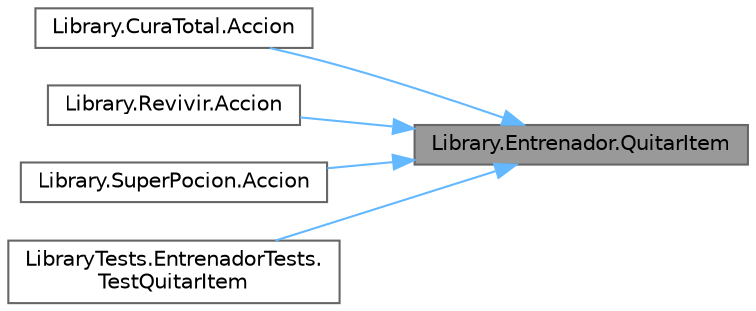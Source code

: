 digraph "Library.Entrenador.QuitarItem"
{
 // INTERACTIVE_SVG=YES
 // LATEX_PDF_SIZE
  bgcolor="transparent";
  edge [fontname=Helvetica,fontsize=10,labelfontname=Helvetica,labelfontsize=10];
  node [fontname=Helvetica,fontsize=10,shape=box,height=0.2,width=0.4];
  rankdir="RL";
  Node1 [id="Node000001",label="Library.Entrenador.QuitarItem",height=0.2,width=0.4,color="gray40", fillcolor="grey60", style="filled", fontcolor="black",tooltip="Quita un item del catálogo del entrenador."];
  Node1 -> Node2 [id="edge1_Node000001_Node000002",dir="back",color="steelblue1",style="solid",tooltip=" "];
  Node2 [id="Node000002",label="Library.CuraTotal.Accion",height=0.2,width=0.4,color="grey40", fillcolor="white", style="filled",URL="$classLibrary_1_1CuraTotal.html#ae9ccec468d60669e8414ec16c259c858",tooltip="Cura al Pokémon ingresado de efectos de ataques especiales."];
  Node1 -> Node3 [id="edge2_Node000001_Node000003",dir="back",color="steelblue1",style="solid",tooltip=" "];
  Node3 [id="Node000003",label="Library.Revivir.Accion",height=0.2,width=0.4,color="grey40", fillcolor="white", style="filled",URL="$classLibrary_1_1Revivir.html#aaf9186cce4a92cd501fc502ce80fa943",tooltip="Revive a un Pokémon con el 50% de su vida inicial."];
  Node1 -> Node4 [id="edge3_Node000001_Node000004",dir="back",color="steelblue1",style="solid",tooltip=" "];
  Node4 [id="Node000004",label="Library.SuperPocion.Accion",height=0.2,width=0.4,color="grey40", fillcolor="white", style="filled",URL="$classLibrary_1_1SuperPocion.html#a3254b3843a548c1b7824b3d670ce6d57",tooltip="Cura al Pokémon ingresado otorgándole 70 puntos de vida o los que le falten para tener el máximo."];
  Node1 -> Node5 [id="edge4_Node000001_Node000005",dir="back",color="steelblue1",style="solid",tooltip=" "];
  Node5 [id="Node000005",label="LibraryTests.EntrenadorTests.\lTestQuitarItem",height=0.2,width=0.4,color="grey40", fillcolor="white", style="filled",URL="$classLibraryTests_1_1EntrenadorTests.html#a59eee40f2908c6e9ad7f74097cbb353c",tooltip="Este test comprueba que se quite correctamente un item del catálogo."];
}
